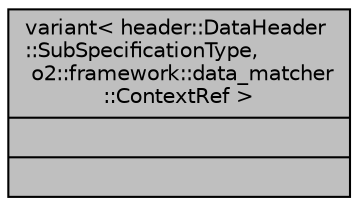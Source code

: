 digraph "variant&lt; header::DataHeader::SubSpecificationType, o2::framework::data_matcher::ContextRef &gt;"
{
 // INTERACTIVE_SVG=YES
  bgcolor="transparent";
  edge [fontname="Helvetica",fontsize="10",labelfontname="Helvetica",labelfontsize="10"];
  node [fontname="Helvetica",fontsize="10",shape=record];
  Node1 [label="{variant\< header::DataHeader\l::SubSpecificationType,\l o2::framework::data_matcher\l::ContextRef \>\n||}",height=0.2,width=0.4,color="black", fillcolor="grey75", style="filled", fontcolor="black"];
}
